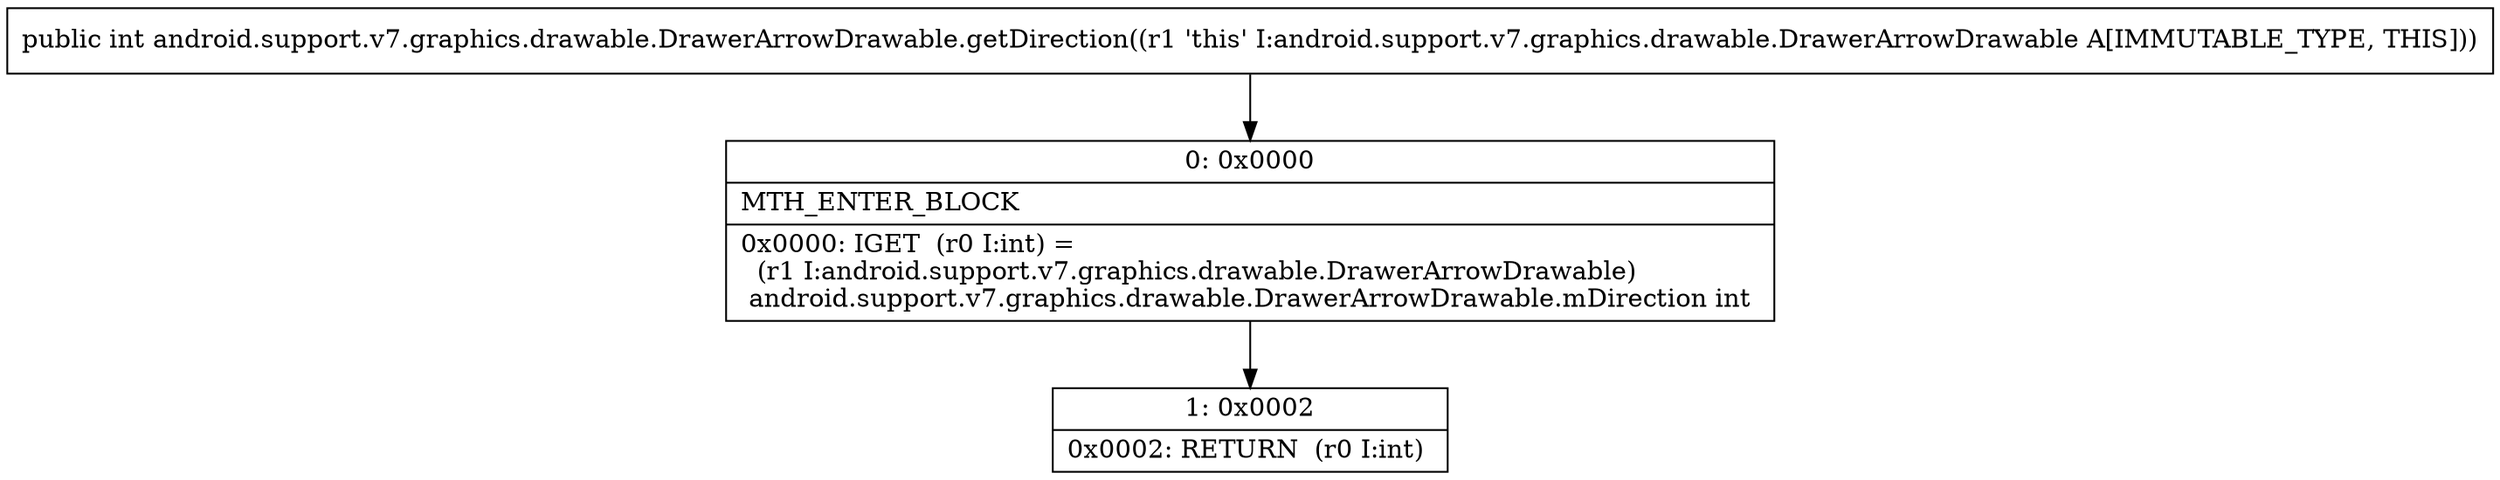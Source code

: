 digraph "CFG forandroid.support.v7.graphics.drawable.DrawerArrowDrawable.getDirection()I" {
Node_0 [shape=record,label="{0\:\ 0x0000|MTH_ENTER_BLOCK\l|0x0000: IGET  (r0 I:int) = \l  (r1 I:android.support.v7.graphics.drawable.DrawerArrowDrawable)\l android.support.v7.graphics.drawable.DrawerArrowDrawable.mDirection int \l}"];
Node_1 [shape=record,label="{1\:\ 0x0002|0x0002: RETURN  (r0 I:int) \l}"];
MethodNode[shape=record,label="{public int android.support.v7.graphics.drawable.DrawerArrowDrawable.getDirection((r1 'this' I:android.support.v7.graphics.drawable.DrawerArrowDrawable A[IMMUTABLE_TYPE, THIS])) }"];
MethodNode -> Node_0;
Node_0 -> Node_1;
}

